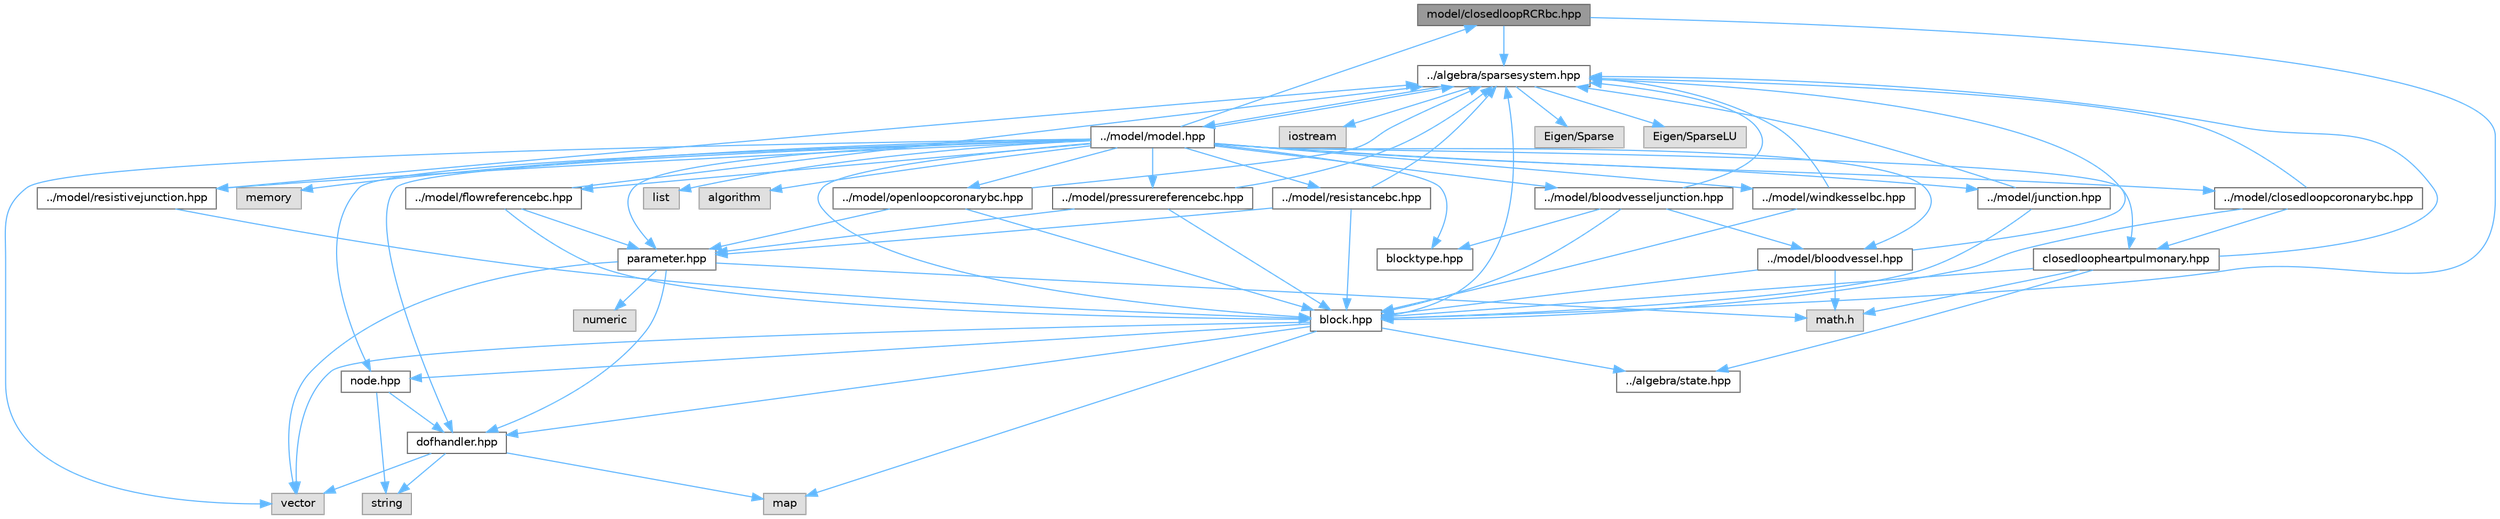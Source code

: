digraph "model/closedloopRCRbc.hpp"
{
 // LATEX_PDF_SIZE
  bgcolor="transparent";
  edge [fontname=Helvetica,fontsize=10,labelfontname=Helvetica,labelfontsize=10];
  node [fontname=Helvetica,fontsize=10,shape=box,height=0.2,width=0.4];
  Node1 [label="model/closedloopRCRbc.hpp",height=0.2,width=0.4,color="gray40", fillcolor="grey60", style="filled", fontcolor="black",tooltip="MODEL::ClosedLoopRCRBC source file."];
  Node1 -> Node2 [color="steelblue1",style="solid"];
  Node2 [label="../algebra/sparsesystem.hpp",height=0.2,width=0.4,color="grey40", fillcolor="white", style="filled",URL="$sparsesystem_8hpp.html",tooltip="ALGEBRA::SparseSystem source file."];
  Node2 -> Node3 [color="steelblue1",style="solid"];
  Node3 [label="Eigen/Sparse",height=0.2,width=0.4,color="grey60", fillcolor="#E0E0E0", style="filled",tooltip=" "];
  Node2 -> Node4 [color="steelblue1",style="solid"];
  Node4 [label="Eigen/SparseLU",height=0.2,width=0.4,color="grey60", fillcolor="#E0E0E0", style="filled",tooltip=" "];
  Node2 -> Node5 [color="steelblue1",style="solid"];
  Node5 [label="iostream",height=0.2,width=0.4,color="grey60", fillcolor="#E0E0E0", style="filled",tooltip=" "];
  Node2 -> Node6 [color="steelblue1",style="solid"];
  Node6 [label="../model/model.hpp",height=0.2,width=0.4,color="grey40", fillcolor="white", style="filled",URL="$model_8hpp.html",tooltip="MODEL::Model source file."];
  Node6 -> Node7 [color="steelblue1",style="solid"];
  Node7 [label="algorithm",height=0.2,width=0.4,color="grey60", fillcolor="#E0E0E0", style="filled",tooltip=" "];
  Node6 -> Node8 [color="steelblue1",style="solid"];
  Node8 [label="list",height=0.2,width=0.4,color="grey60", fillcolor="#E0E0E0", style="filled",tooltip=" "];
  Node6 -> Node9 [color="steelblue1",style="solid"];
  Node9 [label="memory",height=0.2,width=0.4,color="grey60", fillcolor="#E0E0E0", style="filled",tooltip=" "];
  Node6 -> Node10 [color="steelblue1",style="solid"];
  Node10 [label="vector",height=0.2,width=0.4,color="grey60", fillcolor="#E0E0E0", style="filled",tooltip=" "];
  Node6 -> Node2 [color="steelblue1",style="solid"];
  Node6 -> Node11 [color="steelblue1",style="solid"];
  Node11 [label="../model/bloodvessel.hpp",height=0.2,width=0.4,color="grey40", fillcolor="white", style="filled",URL="$bloodvessel_8hpp.html",tooltip="MODEL::BloodVessel source file."];
  Node11 -> Node12 [color="steelblue1",style="solid"];
  Node12 [label="math.h",height=0.2,width=0.4,color="grey60", fillcolor="#E0E0E0", style="filled",tooltip=" "];
  Node11 -> Node2 [color="steelblue1",style="solid"];
  Node11 -> Node13 [color="steelblue1",style="solid"];
  Node13 [label="block.hpp",height=0.2,width=0.4,color="grey40", fillcolor="white", style="filled",URL="$block_8hpp.html",tooltip="MODEL::Block source file."];
  Node13 -> Node14 [color="steelblue1",style="solid"];
  Node14 [label="map",height=0.2,width=0.4,color="grey60", fillcolor="#E0E0E0", style="filled",tooltip=" "];
  Node13 -> Node10 [color="steelblue1",style="solid"];
  Node13 -> Node2 [color="steelblue1",style="solid"];
  Node13 -> Node15 [color="steelblue1",style="solid"];
  Node15 [label="../algebra/state.hpp",height=0.2,width=0.4,color="grey40", fillcolor="white", style="filled",URL="$state_8hpp.html",tooltip="ALGEBRA::State source file."];
  Node13 -> Node16 [color="steelblue1",style="solid"];
  Node16 [label="dofhandler.hpp",height=0.2,width=0.4,color="grey40", fillcolor="white", style="filled",URL="$dofhandler_8hpp.html",tooltip="MODEL::DOFHandler source file."];
  Node16 -> Node14 [color="steelblue1",style="solid"];
  Node16 -> Node17 [color="steelblue1",style="solid"];
  Node17 [label="string",height=0.2,width=0.4,color="grey60", fillcolor="#E0E0E0", style="filled",tooltip=" "];
  Node16 -> Node10 [color="steelblue1",style="solid"];
  Node13 -> Node18 [color="steelblue1",style="solid"];
  Node18 [label="node.hpp",height=0.2,width=0.4,color="grey40", fillcolor="white", style="filled",URL="$node_8hpp.html",tooltip="MODEL::Node source file."];
  Node18 -> Node17 [color="steelblue1",style="solid"];
  Node18 -> Node16 [color="steelblue1",style="solid"];
  Node6 -> Node19 [color="steelblue1",style="solid"];
  Node19 [label="../model/bloodvesseljunction.hpp",height=0.2,width=0.4,color="grey40", fillcolor="white", style="filled",URL="$bloodvesseljunction_8hpp.html",tooltip="MODEL::BloodVesselJunction source file."];
  Node19 -> Node2 [color="steelblue1",style="solid"];
  Node19 -> Node13 [color="steelblue1",style="solid"];
  Node19 -> Node20 [color="steelblue1",style="solid"];
  Node20 [label="blocktype.hpp",height=0.2,width=0.4,color="grey40", fillcolor="white", style="filled",URL="$blocktype_8hpp.html",tooltip="MODEL::BlockType source file."];
  Node19 -> Node11 [color="steelblue1",style="solid"];
  Node6 -> Node1 [color="steelblue1",style="solid"];
  Node6 -> Node21 [color="steelblue1",style="solid"];
  Node21 [label="../model/closedloopcoronarybc.hpp",height=0.2,width=0.4,color="grey40", fillcolor="white", style="filled",URL="$closedloopcoronarybc_8hpp.html",tooltip="MODEL::ClosedLoopCoronaryBC source file."];
  Node21 -> Node2 [color="steelblue1",style="solid"];
  Node21 -> Node13 [color="steelblue1",style="solid"];
  Node21 -> Node22 [color="steelblue1",style="solid"];
  Node22 [label="closedloopheartpulmonary.hpp",height=0.2,width=0.4,color="grey40", fillcolor="white", style="filled",URL="$closedloopheartpulmonary_8hpp.html",tooltip="MODEL::ClosedLoopHeartPulmonary source file."];
  Node22 -> Node12 [color="steelblue1",style="solid"];
  Node22 -> Node2 [color="steelblue1",style="solid"];
  Node22 -> Node15 [color="steelblue1",style="solid"];
  Node22 -> Node13 [color="steelblue1",style="solid"];
  Node6 -> Node22 [color="steelblue1",style="solid"];
  Node6 -> Node23 [color="steelblue1",style="solid"];
  Node23 [label="../model/flowreferencebc.hpp",height=0.2,width=0.4,color="grey40", fillcolor="white", style="filled",URL="$flowreferencebc_8hpp.html",tooltip="MODEL::FlowReferenceBC source file."];
  Node23 -> Node2 [color="steelblue1",style="solid"];
  Node23 -> Node13 [color="steelblue1",style="solid"];
  Node23 -> Node24 [color="steelblue1",style="solid"];
  Node24 [label="parameter.hpp",height=0.2,width=0.4,color="grey40", fillcolor="white", style="filled",URL="$parameter_8hpp.html",tooltip="MODEL::Parameter source file."];
  Node24 -> Node12 [color="steelblue1",style="solid"];
  Node24 -> Node25 [color="steelblue1",style="solid"];
  Node25 [label="numeric",height=0.2,width=0.4,color="grey60", fillcolor="#E0E0E0", style="filled",tooltip=" "];
  Node24 -> Node10 [color="steelblue1",style="solid"];
  Node24 -> Node16 [color="steelblue1",style="solid"];
  Node6 -> Node26 [color="steelblue1",style="solid"];
  Node26 [label="../model/junction.hpp",height=0.2,width=0.4,color="grey40", fillcolor="white", style="filled",URL="$junction_8hpp.html",tooltip="MODEL::Junction source file."];
  Node26 -> Node2 [color="steelblue1",style="solid"];
  Node26 -> Node13 [color="steelblue1",style="solid"];
  Node6 -> Node27 [color="steelblue1",style="solid"];
  Node27 [label="../model/openloopcoronarybc.hpp",height=0.2,width=0.4,color="grey40", fillcolor="white", style="filled",URL="$openloopcoronarybc_8hpp.html",tooltip="MODEL::OpenLoopCoronaryBC source file."];
  Node27 -> Node2 [color="steelblue1",style="solid"];
  Node27 -> Node13 [color="steelblue1",style="solid"];
  Node27 -> Node24 [color="steelblue1",style="solid"];
  Node6 -> Node28 [color="steelblue1",style="solid"];
  Node28 [label="../model/pressurereferencebc.hpp",height=0.2,width=0.4,color="grey40", fillcolor="white", style="filled",URL="$pressurereferencebc_8hpp.html",tooltip="MODEL::PressureReferenceBC source file."];
  Node28 -> Node2 [color="steelblue1",style="solid"];
  Node28 -> Node13 [color="steelblue1",style="solid"];
  Node28 -> Node24 [color="steelblue1",style="solid"];
  Node6 -> Node29 [color="steelblue1",style="solid"];
  Node29 [label="../model/resistancebc.hpp",height=0.2,width=0.4,color="grey40", fillcolor="white", style="filled",URL="$resistancebc_8hpp.html",tooltip="MODEL::ResistanceBC source file."];
  Node29 -> Node2 [color="steelblue1",style="solid"];
  Node29 -> Node13 [color="steelblue1",style="solid"];
  Node29 -> Node24 [color="steelblue1",style="solid"];
  Node6 -> Node30 [color="steelblue1",style="solid"];
  Node30 [label="../model/resistivejunction.hpp",height=0.2,width=0.4,color="grey40", fillcolor="white", style="filled",URL="$resistivejunction_8hpp.html",tooltip="MODEL::ResistiveJunction source file."];
  Node30 -> Node2 [color="steelblue1",style="solid"];
  Node30 -> Node13 [color="steelblue1",style="solid"];
  Node6 -> Node31 [color="steelblue1",style="solid"];
  Node31 [label="../model/windkesselbc.hpp",height=0.2,width=0.4,color="grey40", fillcolor="white", style="filled",URL="$windkesselbc_8hpp.html",tooltip="MODEL::WindkesselBC source file."];
  Node31 -> Node2 [color="steelblue1",style="solid"];
  Node31 -> Node13 [color="steelblue1",style="solid"];
  Node6 -> Node13 [color="steelblue1",style="solid"];
  Node6 -> Node20 [color="steelblue1",style="solid"];
  Node6 -> Node16 [color="steelblue1",style="solid"];
  Node6 -> Node18 [color="steelblue1",style="solid"];
  Node6 -> Node24 [color="steelblue1",style="solid"];
  Node1 -> Node13 [color="steelblue1",style="solid"];
}
